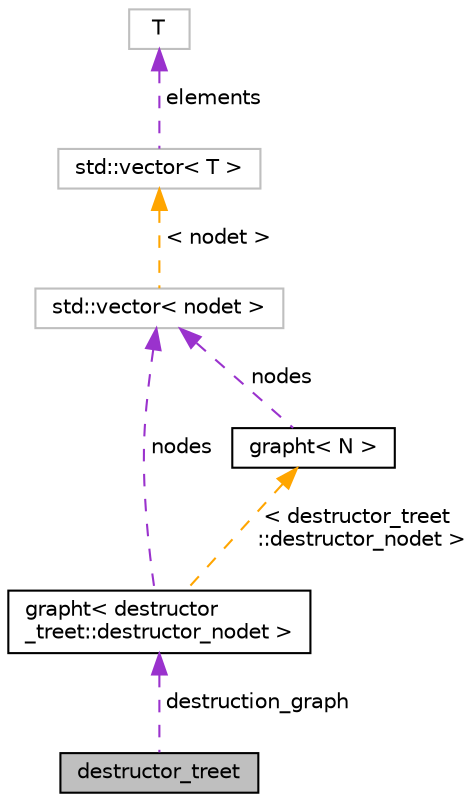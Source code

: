 digraph "destructor_treet"
{
 // LATEX_PDF_SIZE
  bgcolor="transparent";
  edge [fontname="Helvetica",fontsize="10",labelfontname="Helvetica",labelfontsize="10"];
  node [fontname="Helvetica",fontsize="10",shape=record];
  Node1 [label="destructor_treet",height=0.2,width=0.4,color="black", fillcolor="grey75", style="filled", fontcolor="black",tooltip="Tree to keep track of the destructors generated along each branch of a function."];
  Node2 -> Node1 [dir="back",color="darkorchid3",fontsize="10",style="dashed",label=" destruction_graph" ,fontname="Helvetica"];
  Node2 [label="grapht\< destructor\l_treet::destructor_nodet \>",height=0.2,width=0.4,color="black",URL="$classgrapht.html",tooltip=" "];
  Node3 -> Node2 [dir="back",color="darkorchid3",fontsize="10",style="dashed",label=" nodes" ,fontname="Helvetica"];
  Node3 [label="std::vector\< nodet \>",height=0.2,width=0.4,color="grey75",tooltip=" "];
  Node4 -> Node3 [dir="back",color="orange",fontsize="10",style="dashed",label=" \< nodet \>" ,fontname="Helvetica"];
  Node4 [label="std::vector\< T \>",height=0.2,width=0.4,color="grey75",tooltip="STL class."];
  Node5 -> Node4 [dir="back",color="darkorchid3",fontsize="10",style="dashed",label=" elements" ,fontname="Helvetica"];
  Node5 [label="T",height=0.2,width=0.4,color="grey75",tooltip=" "];
  Node6 -> Node2 [dir="back",color="orange",fontsize="10",style="dashed",label=" \< destructor_treet\l::destructor_nodet \>" ,fontname="Helvetica"];
  Node6 [label="grapht\< N \>",height=0.2,width=0.4,color="black",URL="$classgrapht.html",tooltip="A generic directed graph with a parametric node type."];
  Node3 -> Node6 [dir="back",color="darkorchid3",fontsize="10",style="dashed",label=" nodes" ,fontname="Helvetica"];
}
